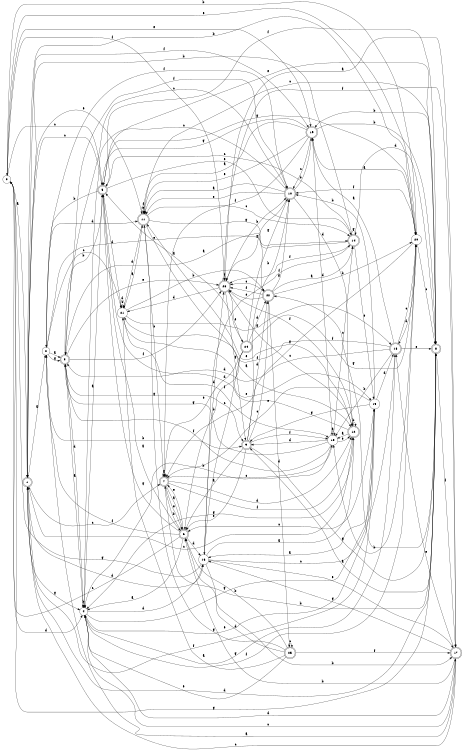 digraph n21_4 {
__start0 [label="" shape="none"];

rankdir=LR;
size="8,5";

s0 [style="filled", color="black", fillcolor="white" shape="circle", label="0"];
s1 [style="rounded,filled", color="black", fillcolor="white" shape="doublecircle", label="1"];
s2 [style="filled", color="black", fillcolor="white" shape="circle", label="2"];
s3 [style="rounded,filled", color="black", fillcolor="white" shape="doublecircle", label="3"];
s4 [style="filled", color="black", fillcolor="white" shape="circle", label="4"];
s5 [style="rounded,filled", color="black", fillcolor="white" shape="doublecircle", label="5"];
s6 [style="rounded,filled", color="black", fillcolor="white" shape="doublecircle", label="6"];
s7 [style="rounded,filled", color="black", fillcolor="white" shape="doublecircle", label="7"];
s8 [style="rounded,filled", color="black", fillcolor="white" shape="doublecircle", label="8"];
s9 [style="rounded,filled", color="black", fillcolor="white" shape="doublecircle", label="9"];
s10 [style="rounded,filled", color="black", fillcolor="white" shape="doublecircle", label="10"];
s11 [style="rounded,filled", color="black", fillcolor="white" shape="doublecircle", label="11"];
s12 [style="rounded,filled", color="black", fillcolor="white" shape="doublecircle", label="12"];
s13 [style="filled", color="black", fillcolor="white" shape="circle", label="13"];
s14 [style="rounded,filled", color="black", fillcolor="white" shape="doublecircle", label="14"];
s15 [style="filled", color="black", fillcolor="white" shape="circle", label="15"];
s16 [style="filled", color="black", fillcolor="white" shape="circle", label="16"];
s17 [style="rounded,filled", color="black", fillcolor="white" shape="doublecircle", label="17"];
s18 [style="rounded,filled", color="black", fillcolor="white" shape="doublecircle", label="18"];
s19 [style="rounded,filled", color="black", fillcolor="white" shape="doublecircle", label="19"];
s20 [style="filled", color="black", fillcolor="white" shape="circle", label="20"];
s21 [style="filled", color="black", fillcolor="white" shape="circle", label="21"];
s22 [style="rounded,filled", color="black", fillcolor="white" shape="doublecircle", label="22"];
s23 [style="rounded,filled", color="black", fillcolor="white" shape="doublecircle", label="23"];
s24 [style="rounded,filled", color="black", fillcolor="white" shape="doublecircle", label="24"];
s25 [style="rounded,filled", color="black", fillcolor="white" shape="doublecircle", label="25"];
s0 -> s1 [label="a"];
s0 -> s20 [label="b"];
s0 -> s5 [label="c"];
s0 -> s4 [label="d"];
s0 -> s19 [label="e"];
s0 -> s23 [label="f"];
s0 -> s8 [label="g"];
s1 -> s2 [label="a"];
s1 -> s20 [label="b"];
s1 -> s7 [label="c"];
s1 -> s16 [label="d"];
s1 -> s11 [label="e"];
s1 -> s19 [label="f"];
s1 -> s4 [label="g"];
s2 -> s3 [label="a"];
s2 -> s9 [label="b"];
s2 -> s21 [label="c"];
s2 -> s11 [label="d"];
s2 -> s22 [label="e"];
s2 -> s10 [label="f"];
s2 -> s3 [label="g"];
s3 -> s4 [label="a"];
s3 -> s5 [label="b"];
s3 -> s10 [label="c"];
s3 -> s4 [label="d"];
s3 -> s23 [label="e"];
s3 -> s23 [label="f"];
s3 -> s9 [label="g"];
s4 -> s5 [label="a"];
s4 -> s4 [label="b"];
s4 -> s17 [label="c"];
s4 -> s16 [label="d"];
s4 -> s15 [label="e"];
s4 -> s20 [label="f"];
s4 -> s15 [label="g"];
s5 -> s6 [label="a"];
s5 -> s2 [label="b"];
s5 -> s1 [label="c"];
s5 -> s21 [label="d"];
s5 -> s14 [label="e"];
s5 -> s8 [label="f"];
s5 -> s20 [label="g"];
s6 -> s4 [label="a"];
s6 -> s7 [label="b"];
s6 -> s0 [label="c"];
s6 -> s16 [label="d"];
s6 -> s7 [label="e"];
s6 -> s2 [label="f"];
s6 -> s5 [label="g"];
s7 -> s6 [label="a"];
s7 -> s8 [label="b"];
s7 -> s13 [label="c"];
s7 -> s12 [label="d"];
s7 -> s6 [label="e"];
s7 -> s12 [label="f"];
s7 -> s7 [label="g"];
s8 -> s9 [label="a"];
s8 -> s19 [label="b"];
s8 -> s11 [label="c"];
s8 -> s1 [label="d"];
s8 -> s5 [label="e"];
s8 -> s17 [label="f"];
s8 -> s22 [label="g"];
s9 -> s6 [label="a"];
s9 -> s10 [label="b"];
s9 -> s22 [label="c"];
s9 -> s22 [label="d"];
s9 -> s6 [label="e"];
s9 -> s13 [label="f"];
s9 -> s8 [label="g"];
s10 -> s11 [label="a"];
s10 -> s19 [label="b"];
s10 -> s4 [label="c"];
s10 -> s12 [label="d"];
s10 -> s11 [label="e"];
s10 -> s3 [label="f"];
s10 -> s23 [label="g"];
s11 -> s12 [label="a"];
s11 -> s7 [label="b"];
s11 -> s14 [label="c"];
s11 -> s21 [label="d"];
s11 -> s11 [label="e"];
s11 -> s11 [label="f"];
s11 -> s14 [label="g"];
s12 -> s13 [label="a"];
s12 -> s12 [label="b"];
s12 -> s1 [label="c"];
s12 -> s5 [label="d"];
s12 -> s11 [label="e"];
s12 -> s23 [label="f"];
s12 -> s4 [label="g"];
s13 -> s13 [label="a"];
s13 -> s4 [label="b"];
s13 -> s14 [label="c"];
s13 -> s9 [label="d"];
s13 -> s12 [label="e"];
s13 -> s3 [label="f"];
s13 -> s3 [label="g"];
s14 -> s3 [label="a"];
s14 -> s1 [label="b"];
s14 -> s5 [label="c"];
s14 -> s8 [label="d"];
s14 -> s15 [label="e"];
s14 -> s23 [label="f"];
s14 -> s14 [label="g"];
s15 -> s16 [label="a"];
s15 -> s10 [label="b"];
s15 -> s6 [label="c"];
s15 -> s18 [label="d"];
s15 -> s7 [label="e"];
s15 -> s1 [label="f"];
s15 -> s9 [label="g"];
s16 -> s12 [label="a"];
s16 -> s17 [label="b"];
s16 -> s18 [label="c"];
s16 -> s23 [label="d"];
s16 -> s17 [label="e"];
s16 -> s14 [label="f"];
s16 -> s0 [label="g"];
s17 -> s2 [label="a"];
s17 -> s6 [label="b"];
s17 -> s1 [label="c"];
s17 -> s4 [label="d"];
s17 -> s18 [label="e"];
s17 -> s23 [label="f"];
s17 -> s16 [label="g"];
s18 -> s19 [label="a"];
s18 -> s13 [label="b"];
s18 -> s20 [label="c"];
s18 -> s3 [label="d"];
s18 -> s8 [label="e"];
s18 -> s21 [label="f"];
s18 -> s4 [label="g"];
s19 -> s11 [label="a"];
s19 -> s8 [label="b"];
s19 -> s10 [label="c"];
s19 -> s13 [label="d"];
s19 -> s11 [label="e"];
s19 -> s7 [label="f"];
s19 -> s5 [label="g"];
s20 -> s19 [label="a"];
s20 -> s13 [label="b"];
s20 -> s8 [label="c"];
s20 -> s18 [label="d"];
s20 -> s0 [label="e"];
s20 -> s10 [label="f"];
s20 -> s7 [label="g"];
s21 -> s11 [label="a"];
s21 -> s22 [label="b"];
s21 -> s21 [label="c"];
s21 -> s21 [label="d"];
s21 -> s15 [label="e"];
s21 -> s13 [label="f"];
s21 -> s18 [label="g"];
s22 -> s14 [label="a"];
s22 -> s20 [label="b"];
s22 -> s23 [label="c"];
s22 -> s25 [label="d"];
s22 -> s23 [label="e"];
s22 -> s23 [label="f"];
s22 -> s10 [label="g"];
s23 -> s17 [label="a"];
s23 -> s10 [label="b"];
s23 -> s12 [label="c"];
s23 -> s21 [label="d"];
s23 -> s24 [label="e"];
s23 -> s23 [label="f"];
s23 -> s9 [label="g"];
s24 -> s5 [label="a"];
s24 -> s6 [label="b"];
s24 -> s16 [label="c"];
s24 -> s22 [label="d"];
s24 -> s7 [label="e"];
s24 -> s20 [label="f"];
s24 -> s10 [label="g"];
s25 -> s21 [label="a"];
s25 -> s6 [label="b"];
s25 -> s25 [label="c"];
s25 -> s6 [label="d"];
s25 -> s4 [label="e"];
s25 -> s17 [label="f"];
s25 -> s11 [label="g"];

}
